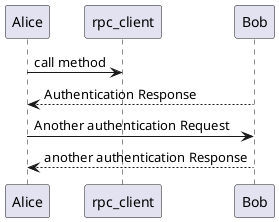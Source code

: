 @startuml

Alice -> rpc_client: call method
Bob --> Alice: Authentication Response

Alice -> Bob: Another authentication Request
Alice <-- Bob: another authentication Response

@enduml
